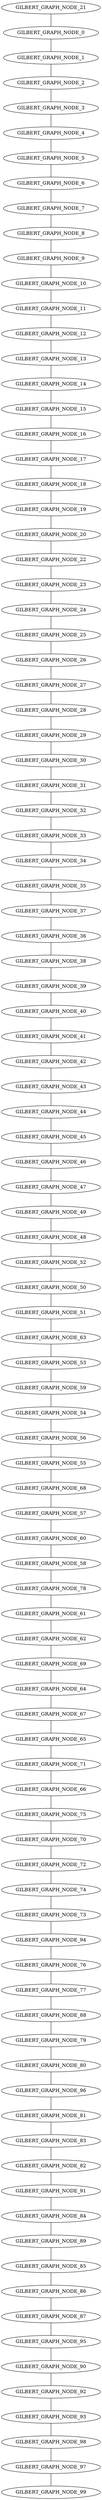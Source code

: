 graph GILBERT_GRAPH_DFS_R{
GILBERT_GRAPH_NODE_21 -- GILBERT_GRAPH_NODE_0;
GILBERT_GRAPH_NODE_0 -- GILBERT_GRAPH_NODE_1;
GILBERT_GRAPH_NODE_1 -- GILBERT_GRAPH_NODE_2;
GILBERT_GRAPH_NODE_2 -- GILBERT_GRAPH_NODE_3;
GILBERT_GRAPH_NODE_3 -- GILBERT_GRAPH_NODE_4;
GILBERT_GRAPH_NODE_4 -- GILBERT_GRAPH_NODE_5;
GILBERT_GRAPH_NODE_5 -- GILBERT_GRAPH_NODE_6;
GILBERT_GRAPH_NODE_6 -- GILBERT_GRAPH_NODE_7;
GILBERT_GRAPH_NODE_7 -- GILBERT_GRAPH_NODE_8;
GILBERT_GRAPH_NODE_8 -- GILBERT_GRAPH_NODE_9;
GILBERT_GRAPH_NODE_9 -- GILBERT_GRAPH_NODE_10;
GILBERT_GRAPH_NODE_10 -- GILBERT_GRAPH_NODE_11;
GILBERT_GRAPH_NODE_11 -- GILBERT_GRAPH_NODE_12;
GILBERT_GRAPH_NODE_12 -- GILBERT_GRAPH_NODE_13;
GILBERT_GRAPH_NODE_13 -- GILBERT_GRAPH_NODE_14;
GILBERT_GRAPH_NODE_14 -- GILBERT_GRAPH_NODE_15;
GILBERT_GRAPH_NODE_15 -- GILBERT_GRAPH_NODE_16;
GILBERT_GRAPH_NODE_16 -- GILBERT_GRAPH_NODE_17;
GILBERT_GRAPH_NODE_17 -- GILBERT_GRAPH_NODE_18;
GILBERT_GRAPH_NODE_18 -- GILBERT_GRAPH_NODE_19;
GILBERT_GRAPH_NODE_19 -- GILBERT_GRAPH_NODE_20;
GILBERT_GRAPH_NODE_20 -- GILBERT_GRAPH_NODE_22;
GILBERT_GRAPH_NODE_22 -- GILBERT_GRAPH_NODE_23;
GILBERT_GRAPH_NODE_23 -- GILBERT_GRAPH_NODE_24;
GILBERT_GRAPH_NODE_24 -- GILBERT_GRAPH_NODE_25;
GILBERT_GRAPH_NODE_25 -- GILBERT_GRAPH_NODE_26;
GILBERT_GRAPH_NODE_26 -- GILBERT_GRAPH_NODE_27;
GILBERT_GRAPH_NODE_27 -- GILBERT_GRAPH_NODE_28;
GILBERT_GRAPH_NODE_28 -- GILBERT_GRAPH_NODE_29;
GILBERT_GRAPH_NODE_29 -- GILBERT_GRAPH_NODE_30;
GILBERT_GRAPH_NODE_30 -- GILBERT_GRAPH_NODE_31;
GILBERT_GRAPH_NODE_31 -- GILBERT_GRAPH_NODE_32;
GILBERT_GRAPH_NODE_32 -- GILBERT_GRAPH_NODE_33;
GILBERT_GRAPH_NODE_33 -- GILBERT_GRAPH_NODE_34;
GILBERT_GRAPH_NODE_34 -- GILBERT_GRAPH_NODE_35;
GILBERT_GRAPH_NODE_35 -- GILBERT_GRAPH_NODE_37;
GILBERT_GRAPH_NODE_37 -- GILBERT_GRAPH_NODE_36;
GILBERT_GRAPH_NODE_36 -- GILBERT_GRAPH_NODE_38;
GILBERT_GRAPH_NODE_38 -- GILBERT_GRAPH_NODE_39;
GILBERT_GRAPH_NODE_39 -- GILBERT_GRAPH_NODE_40;
GILBERT_GRAPH_NODE_40 -- GILBERT_GRAPH_NODE_41;
GILBERT_GRAPH_NODE_41 -- GILBERT_GRAPH_NODE_42;
GILBERT_GRAPH_NODE_42 -- GILBERT_GRAPH_NODE_43;
GILBERT_GRAPH_NODE_43 -- GILBERT_GRAPH_NODE_44;
GILBERT_GRAPH_NODE_44 -- GILBERT_GRAPH_NODE_45;
GILBERT_GRAPH_NODE_45 -- GILBERT_GRAPH_NODE_46;
GILBERT_GRAPH_NODE_46 -- GILBERT_GRAPH_NODE_47;
GILBERT_GRAPH_NODE_47 -- GILBERT_GRAPH_NODE_49;
GILBERT_GRAPH_NODE_49 -- GILBERT_GRAPH_NODE_48;
GILBERT_GRAPH_NODE_48 -- GILBERT_GRAPH_NODE_52;
GILBERT_GRAPH_NODE_52 -- GILBERT_GRAPH_NODE_50;
GILBERT_GRAPH_NODE_50 -- GILBERT_GRAPH_NODE_51;
GILBERT_GRAPH_NODE_51 -- GILBERT_GRAPH_NODE_63;
GILBERT_GRAPH_NODE_63 -- GILBERT_GRAPH_NODE_53;
GILBERT_GRAPH_NODE_53 -- GILBERT_GRAPH_NODE_59;
GILBERT_GRAPH_NODE_59 -- GILBERT_GRAPH_NODE_54;
GILBERT_GRAPH_NODE_54 -- GILBERT_GRAPH_NODE_56;
GILBERT_GRAPH_NODE_56 -- GILBERT_GRAPH_NODE_55;
GILBERT_GRAPH_NODE_55 -- GILBERT_GRAPH_NODE_68;
GILBERT_GRAPH_NODE_68 -- GILBERT_GRAPH_NODE_57;
GILBERT_GRAPH_NODE_57 -- GILBERT_GRAPH_NODE_60;
GILBERT_GRAPH_NODE_60 -- GILBERT_GRAPH_NODE_58;
GILBERT_GRAPH_NODE_58 -- GILBERT_GRAPH_NODE_78;
GILBERT_GRAPH_NODE_78 -- GILBERT_GRAPH_NODE_61;
GILBERT_GRAPH_NODE_61 -- GILBERT_GRAPH_NODE_62;
GILBERT_GRAPH_NODE_62 -- GILBERT_GRAPH_NODE_69;
GILBERT_GRAPH_NODE_69 -- GILBERT_GRAPH_NODE_64;
GILBERT_GRAPH_NODE_64 -- GILBERT_GRAPH_NODE_67;
GILBERT_GRAPH_NODE_67 -- GILBERT_GRAPH_NODE_65;
GILBERT_GRAPH_NODE_65 -- GILBERT_GRAPH_NODE_71;
GILBERT_GRAPH_NODE_71 -- GILBERT_GRAPH_NODE_66;
GILBERT_GRAPH_NODE_66 -- GILBERT_GRAPH_NODE_75;
GILBERT_GRAPH_NODE_75 -- GILBERT_GRAPH_NODE_70;
GILBERT_GRAPH_NODE_70 -- GILBERT_GRAPH_NODE_72;
GILBERT_GRAPH_NODE_72 -- GILBERT_GRAPH_NODE_74;
GILBERT_GRAPH_NODE_74 -- GILBERT_GRAPH_NODE_73;
GILBERT_GRAPH_NODE_73 -- GILBERT_GRAPH_NODE_94;
GILBERT_GRAPH_NODE_94 -- GILBERT_GRAPH_NODE_76;
GILBERT_GRAPH_NODE_76 -- GILBERT_GRAPH_NODE_77;
GILBERT_GRAPH_NODE_77 -- GILBERT_GRAPH_NODE_88;
GILBERT_GRAPH_NODE_88 -- GILBERT_GRAPH_NODE_79;
GILBERT_GRAPH_NODE_79 -- GILBERT_GRAPH_NODE_80;
GILBERT_GRAPH_NODE_80 -- GILBERT_GRAPH_NODE_96;
GILBERT_GRAPH_NODE_96 -- GILBERT_GRAPH_NODE_81;
GILBERT_GRAPH_NODE_81 -- GILBERT_GRAPH_NODE_83;
GILBERT_GRAPH_NODE_83 -- GILBERT_GRAPH_NODE_82;
GILBERT_GRAPH_NODE_82 -- GILBERT_GRAPH_NODE_91;
GILBERT_GRAPH_NODE_91 -- GILBERT_GRAPH_NODE_84;
GILBERT_GRAPH_NODE_84 -- GILBERT_GRAPH_NODE_89;
GILBERT_GRAPH_NODE_89 -- GILBERT_GRAPH_NODE_85;
GILBERT_GRAPH_NODE_85 -- GILBERT_GRAPH_NODE_86;
GILBERT_GRAPH_NODE_86 -- GILBERT_GRAPH_NODE_87;
GILBERT_GRAPH_NODE_87 -- GILBERT_GRAPH_NODE_95;
GILBERT_GRAPH_NODE_95 -- GILBERT_GRAPH_NODE_90;
GILBERT_GRAPH_NODE_90 -- GILBERT_GRAPH_NODE_92;
GILBERT_GRAPH_NODE_92 -- GILBERT_GRAPH_NODE_93;
GILBERT_GRAPH_NODE_93 -- GILBERT_GRAPH_NODE_98;
GILBERT_GRAPH_NODE_98 -- GILBERT_GRAPH_NODE_97;
GILBERT_GRAPH_NODE_97 -- GILBERT_GRAPH_NODE_99;
}
